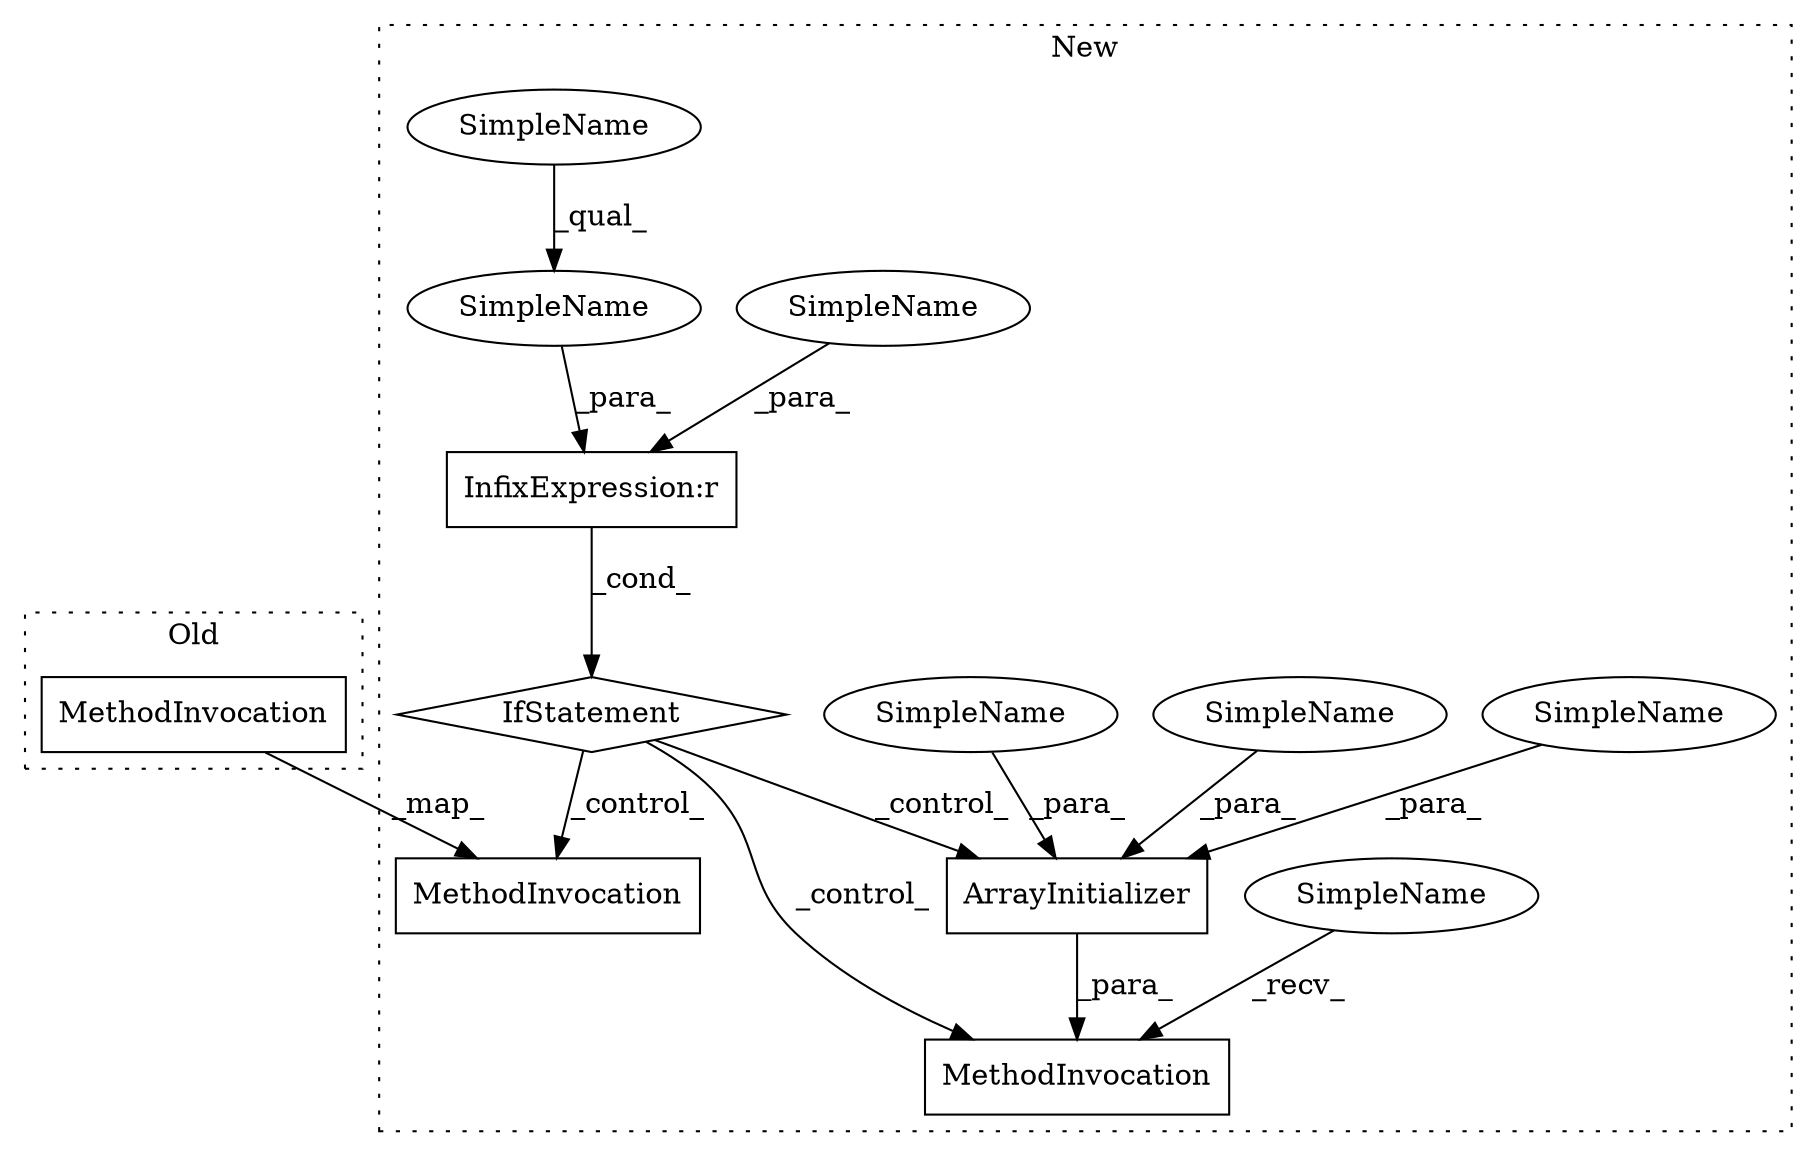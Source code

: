 digraph G {
subgraph cluster0 {
5 [label="MethodInvocation" a="32" s="12810,12863" l="5,1" shape="box"];
label = "Old";
style="dotted";
}
subgraph cluster1 {
1 [label="ArrayInitializer" a="4" s="15093,15130" l="1,1" shape="box"];
2 [label="IfStatement" a="25" s="14995" l="1" shape="diamond"];
3 [label="MethodInvocation" a="32" s="15001,15054" l="5,1" shape="box"];
4 [label="MethodInvocation" a="32" s="15078,15131" l="5,1" shape="box"];
6 [label="SimpleName" a="42" s="15094" l="13" shape="ellipse"];
7 [label="SimpleName" a="42" s="14964" l="13" shape="ellipse"];
8 [label="SimpleName" a="42" s="15073" l="4" shape="ellipse"];
9 [label="SimpleName" a="42" s="14981" l="9" shape="ellipse"];
10 [label="SimpleName" a="42" s="15127" l="3" shape="ellipse"];
11 [label="SimpleName" a="42" s="15109" l="16" shape="ellipse"];
12 [label="SimpleName" a="42" s="14981" l="13" shape="ellipse"];
13 [label="InfixExpression:r" a="27" s="14977" l="4" shape="box"];
label = "New";
style="dotted";
}
1 -> 4 [label="_para_"];
2 -> 1 [label="_control_"];
2 -> 4 [label="_control_"];
2 -> 3 [label="_control_"];
5 -> 3 [label="_map_"];
6 -> 1 [label="_para_"];
7 -> 13 [label="_para_"];
8 -> 4 [label="_recv_"];
9 -> 12 [label="_qual_"];
10 -> 1 [label="_para_"];
11 -> 1 [label="_para_"];
12 -> 13 [label="_para_"];
13 -> 2 [label="_cond_"];
}
